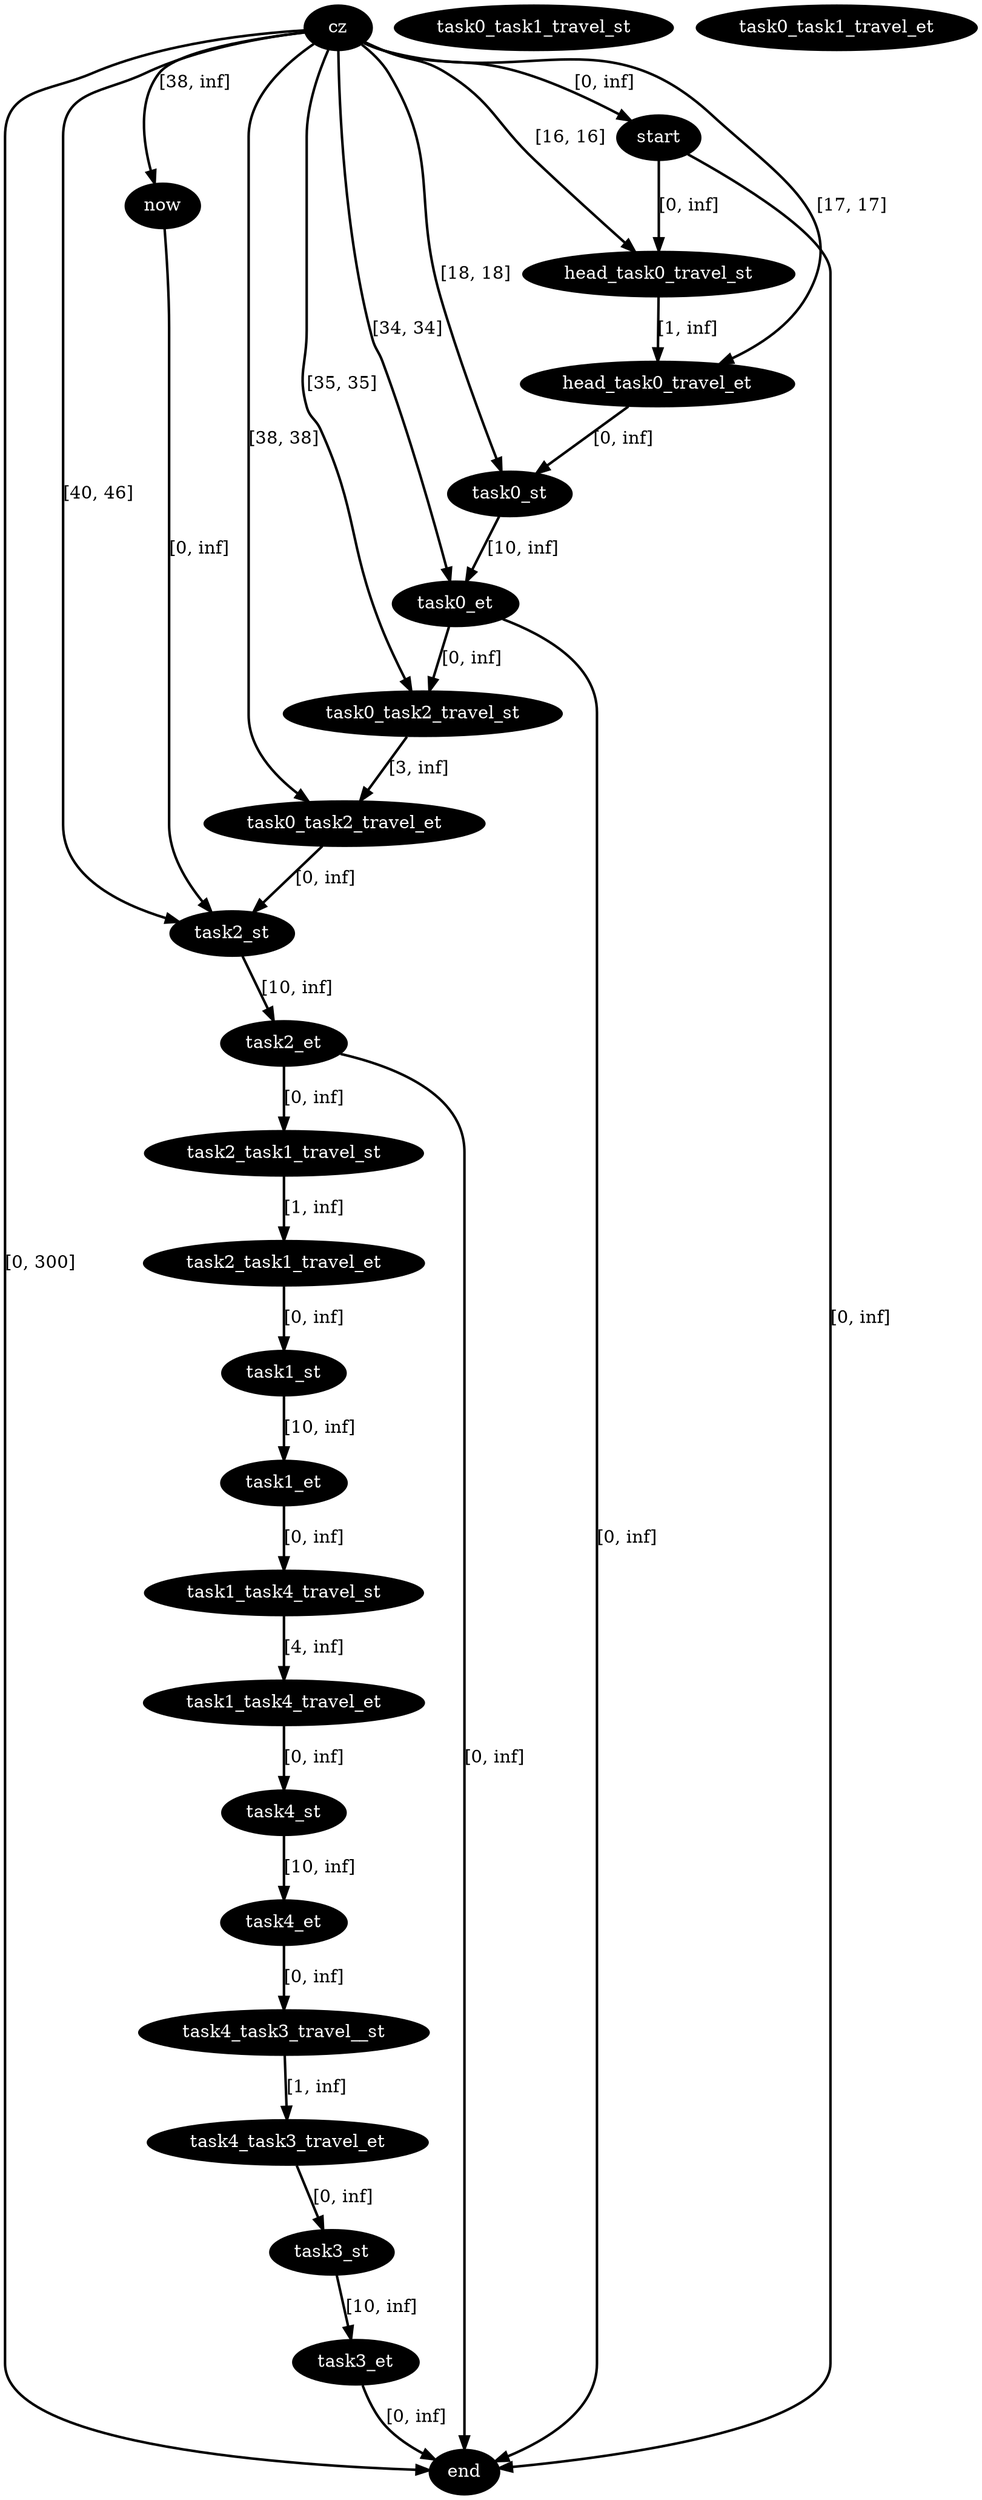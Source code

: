 digraph plan {
0[label="cz",style=filled,fillcolor=black,fontcolor=white];
1[label="start",style=filled,fillcolor=black,fontcolor=white];
2[label="now",style=filled,fillcolor=black,fontcolor=white];
3[label="end",style=filled,fillcolor=black,fontcolor=white];
6[label="head_task0_travel_st",style=filled,fillcolor=black,fontcolor=white];
7[label="head_task0_travel_et",style=filled,fillcolor=black,fontcolor=white];
8[label="task0_st",style=filled,fillcolor=black,fontcolor=white];
9[label="task0_et",style=filled,fillcolor=black,fontcolor=white];
26[label="task2_st",style=filled,fillcolor=black,fontcolor=white];
27[label="task2_et",style=filled,fillcolor=black,fontcolor=white];
38[label="task3_st",style=filled,fillcolor=black,fontcolor=white];
39[label="task3_et",style=filled,fillcolor=black,fontcolor=white];
44[label="task0_task2_travel_st",style=filled,fillcolor=black,fontcolor=white];
45[label="task0_task2_travel_et",style=filled,fillcolor=black,fontcolor=white];
47[label="task0_task1_travel_st",style=filled,fillcolor=black,fontcolor=white];
48[label="task0_task1_travel_et",style=filled,fillcolor=black,fontcolor=white];
51[label="task2_task1_travel_st",style=filled,fillcolor=black,fontcolor=white];
52[label="task2_task1_travel_et",style=filled,fillcolor=black,fontcolor=white];
53[label="task1_st",style=filled,fillcolor=black,fontcolor=white];
54[label="task1_et",style=filled,fillcolor=black,fontcolor=white];
64[label="task1_task4_travel_st",style=filled,fillcolor=black,fontcolor=white];
65[label="task1_task4_travel_et",style=filled,fillcolor=black,fontcolor=white];
66[label="task4_st",style=filled,fillcolor=black,fontcolor=white];
67[label="task4_et",style=filled,fillcolor=black,fontcolor=white];
68[label="task4_task3_travel__st",style=filled,fillcolor=black,fontcolor=white];
69[label="task4_task3_travel_et",style=filled,fillcolor=black,fontcolor=white];
"0"->"1"[label="[0, inf]",penwidth=2,color=black];
"0"->"3"[label="[0, 300]",penwidth=2,color=black];
"6"->"7"[label="[1, inf]",penwidth=2,color=black];
"0"->"7"[label="[17, 17]",penwidth=2,color=black];
"1"->"6"[label="[0, inf]",penwidth=2,color=black];
"0"->"6"[label="[16, 16]",penwidth=2,color=black];
"0"->"2"[label="[38, inf]",penwidth=2,color=black];
"2"->"26"[label="[0, inf]",penwidth=2,color=black];
"1"->"3"[label="[0, inf]",penwidth=2,color=black];
"0"->"9"[label="[34, 34]",penwidth=2,color=black];
"9"->"3"[label="[0, inf]",penwidth=2,color=black];
"0"->"8"[label="[18, 18]",penwidth=2,color=black];
"44"->"45"[label="[3, inf]",penwidth=2,color=black];
"45"->"26"[label="[0, inf]",penwidth=2,color=black];
"0"->"45"[label="[38, 38]",penwidth=2,color=black];
"9"->"44"[label="[0, inf]",penwidth=2,color=black];
"0"->"44"[label="[35, 35]",penwidth=2,color=black];
"8"->"9"[label="[10, inf]",penwidth=2,color=black];
"7"->"8"[label="[0, inf]",penwidth=2,color=black];
"64"->"65"[label="[4, inf]",penwidth=2,color=black];
"54"->"64"[label="[0, inf]",penwidth=2,color=black];
"53"->"54"[label="[10, inf]",penwidth=2,color=black];
"52"->"53"[label="[0, inf]",penwidth=2,color=black];
"27"->"3"[label="[0, inf]",penwidth=2,color=black];
"0"->"26"[label="[40, 46]",penwidth=2,color=black];
"51"->"52"[label="[1, inf]",penwidth=2,color=black];
"27"->"51"[label="[0, inf]",penwidth=2,color=black];
"26"->"27"[label="[10, inf]",penwidth=2,color=black];
"39"->"3"[label="[0, inf]",penwidth=2,color=black];
"38"->"39"[label="[10, inf]",penwidth=2,color=black];
"69"->"38"[label="[0, inf]",penwidth=2,color=black];
"67"->"68"[label="[0, inf]",penwidth=2,color=black];
"68"->"69"[label="[1, inf]",penwidth=2,color=black];
"66"->"67"[label="[10, inf]",penwidth=2,color=black];
"65"->"66"[label="[0, inf]",penwidth=2,color=black];
}
